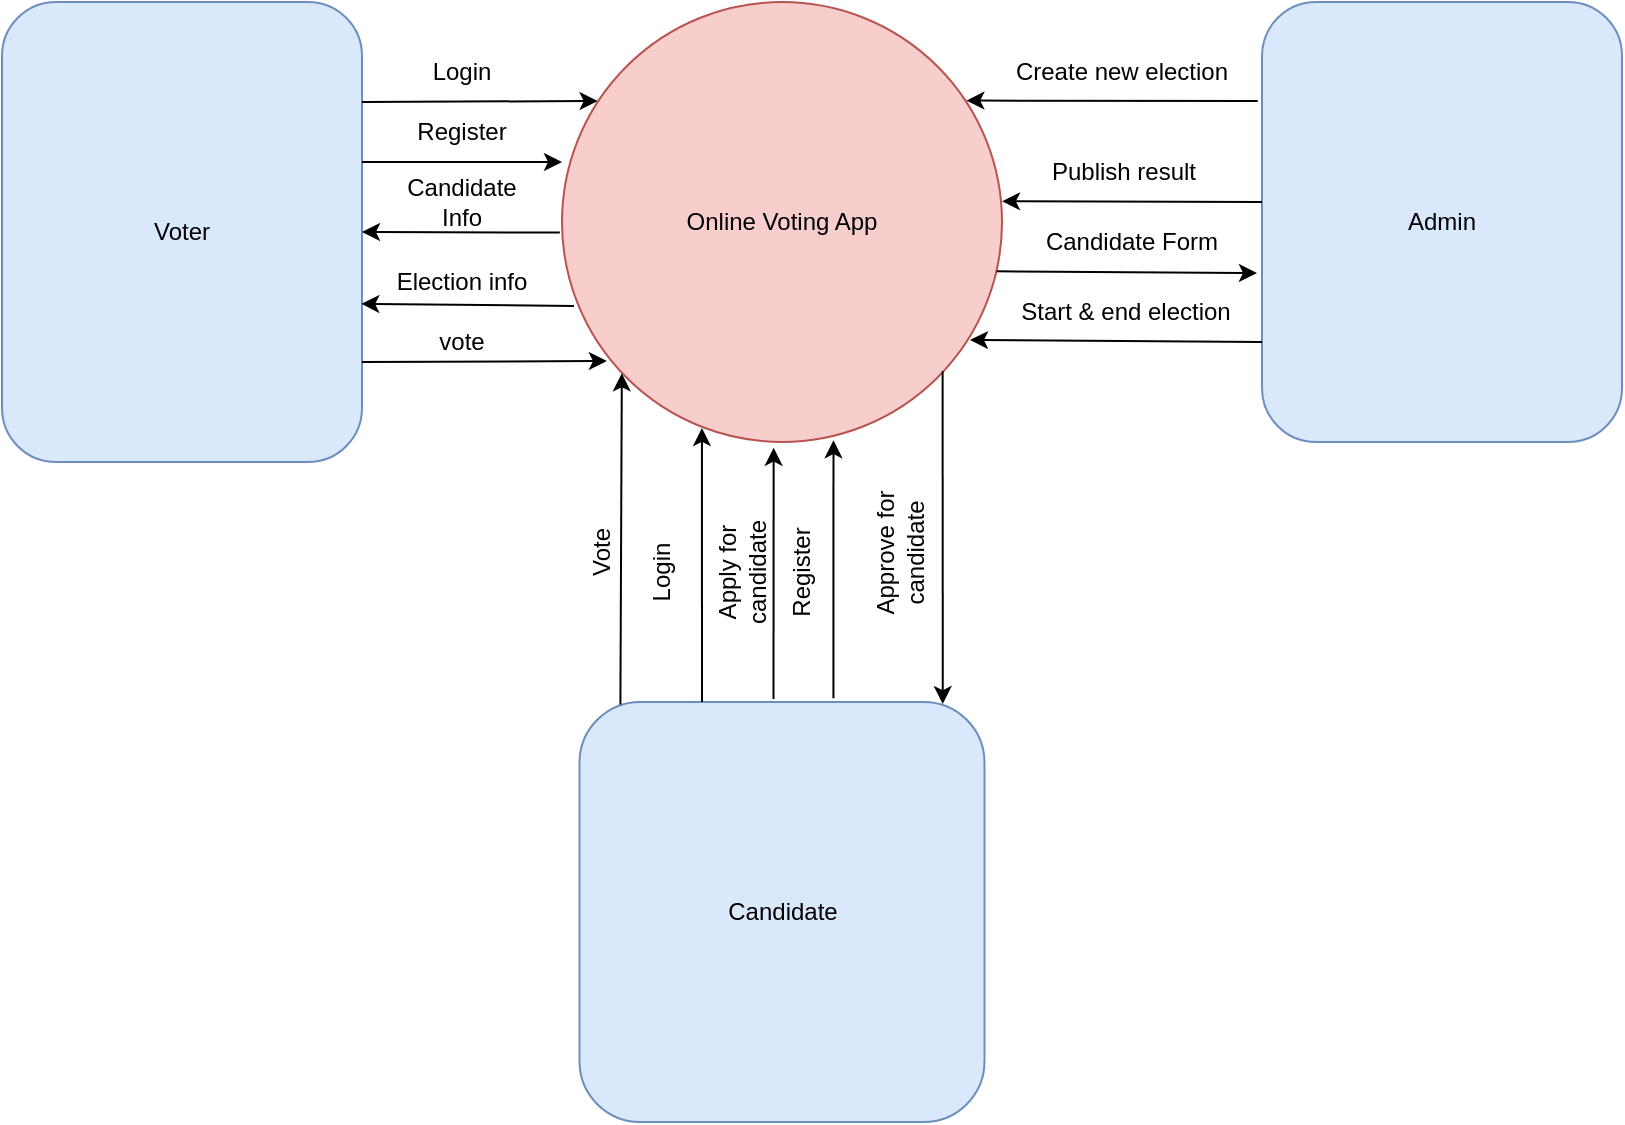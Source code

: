 <mxfile version="20.8.23" type="google"><diagram name="Page-1" id="zC8QnsueTzhgqOCWVGt_"><mxGraphModel grid="1" page="1" gridSize="10" guides="1" tooltips="1" connect="1" arrows="1" fold="1" pageScale="1" pageWidth="850" pageHeight="1100" math="0" shadow="0"><root><mxCell id="0"/><mxCell id="1" parent="0"/><mxCell id="pNZEVuZuRvR7BCAM4fcO-2" value="Online Voting App" style="ellipse;whiteSpace=wrap;html=1;aspect=fixed;fillColor=#f8cecc;strokeColor=#b85450;" vertex="1" parent="1"><mxGeometry x="290" y="450" width="220" height="220" as="geometry"/></mxCell><mxCell id="pNZEVuZuRvR7BCAM4fcO-3" value="Admin" style="rounded=1;whiteSpace=wrap;html=1;fillColor=#dae8fc;strokeColor=#6c8ebf;" vertex="1" parent="1"><mxGeometry x="640" y="450" width="180" height="220" as="geometry"/></mxCell><mxCell id="pNZEVuZuRvR7BCAM4fcO-4" value="Voter" style="rounded=1;whiteSpace=wrap;html=1;fillColor=#dae8fc;strokeColor=#6c8ebf;" vertex="1" parent="1"><mxGeometry x="10" y="450" width="180" height="230" as="geometry"/></mxCell><mxCell id="pNZEVuZuRvR7BCAM4fcO-5" value="Candidate" style="rounded=1;whiteSpace=wrap;html=1;fillColor=#dae8fc;strokeColor=#6c8ebf;" vertex="1" parent="1"><mxGeometry x="298.75" y="800" width="202.5" height="210" as="geometry"/></mxCell><mxCell id="pNZEVuZuRvR7BCAM4fcO-11" value="" style="endArrow=classic;html=1;rounded=0;entryX=0.081;entryY=0.225;entryDx=0;entryDy=0;entryPerimeter=0;" edge="1" parent="1" target="pNZEVuZuRvR7BCAM4fcO-2"><mxGeometry width="50" height="50" relative="1" as="geometry"><mxPoint x="190" y="500" as="sourcePoint"/><mxPoint x="240" y="450" as="targetPoint"/></mxGeometry></mxCell><mxCell id="pNZEVuZuRvR7BCAM4fcO-12" value="Login" style="text;html=1;strokeColor=none;fillColor=none;align=center;verticalAlign=middle;whiteSpace=wrap;rounded=0;" vertex="1" parent="1"><mxGeometry x="210" y="470" width="60" height="30" as="geometry"/></mxCell><mxCell id="pNZEVuZuRvR7BCAM4fcO-13" value="" style="endArrow=classic;html=1;rounded=0;" edge="1" parent="1"><mxGeometry width="50" height="50" relative="1" as="geometry"><mxPoint x="190" y="530" as="sourcePoint"/><mxPoint x="290" y="530" as="targetPoint"/></mxGeometry></mxCell><mxCell id="pNZEVuZuRvR7BCAM4fcO-14" value="Register" style="text;html=1;strokeColor=none;fillColor=none;align=center;verticalAlign=middle;whiteSpace=wrap;rounded=0;" vertex="1" parent="1"><mxGeometry x="210" y="500" width="60" height="30" as="geometry"/></mxCell><mxCell id="pNZEVuZuRvR7BCAM4fcO-15" value="" style="endArrow=classic;html=1;rounded=0;entryX=0.102;entryY=0.816;entryDx=0;entryDy=0;entryPerimeter=0;" edge="1" parent="1" target="pNZEVuZuRvR7BCAM4fcO-2"><mxGeometry width="50" height="50" relative="1" as="geometry"><mxPoint x="190" y="630" as="sourcePoint"/><mxPoint x="308" y="630" as="targetPoint"/></mxGeometry></mxCell><mxCell id="pNZEVuZuRvR7BCAM4fcO-16" value="vote" style="text;html=1;strokeColor=none;fillColor=none;align=center;verticalAlign=middle;whiteSpace=wrap;rounded=0;" vertex="1" parent="1"><mxGeometry x="210" y="610" width="60" height="20" as="geometry"/></mxCell><mxCell id="pNZEVuZuRvR7BCAM4fcO-17" value="" style="endArrow=classic;html=1;rounded=0;entryX=0.318;entryY=0.968;entryDx=0;entryDy=0;exitX=0.5;exitY=0;exitDx=0;exitDy=0;entryPerimeter=0;" edge="1" parent="1" target="pNZEVuZuRvR7BCAM4fcO-2"><mxGeometry width="50" height="50" relative="1" as="geometry"><mxPoint x="360.0" y="800" as="sourcePoint"/><mxPoint x="360.0" y="670" as="targetPoint"/></mxGeometry></mxCell><mxCell id="pNZEVuZuRvR7BCAM4fcO-18" value="Login" style="text;html=1;strokeColor=none;fillColor=none;align=center;verticalAlign=middle;whiteSpace=wrap;rounded=0;rotation=-90;" vertex="1" parent="1"><mxGeometry x="310" y="720" width="60" height="30" as="geometry"/></mxCell><mxCell id="pNZEVuZuRvR7BCAM4fcO-19" value="" style="endArrow=classic;html=1;rounded=0;entryX=0.617;entryY=0.996;entryDx=0;entryDy=0;exitX=0.627;exitY=-0.009;exitDx=0;exitDy=0;exitPerimeter=0;entryPerimeter=0;" edge="1" parent="1" source="pNZEVuZuRvR7BCAM4fcO-5" target="pNZEVuZuRvR7BCAM4fcO-2"><mxGeometry width="50" height="50" relative="1" as="geometry"><mxPoint x="460" y="780" as="sourcePoint"/><mxPoint x="460" y="650" as="targetPoint"/></mxGeometry></mxCell><mxCell id="pNZEVuZuRvR7BCAM4fcO-20" value="Register" style="text;html=1;strokeColor=none;fillColor=none;align=center;verticalAlign=middle;whiteSpace=wrap;rounded=0;rotation=-90;" vertex="1" parent="1"><mxGeometry x="380" y="720" width="60" height="30" as="geometry"/></mxCell><mxCell id="pNZEVuZuRvR7BCAM4fcO-21" value="" style="endArrow=classic;html=1;rounded=0;entryX=0.136;entryY=0.844;entryDx=0;entryDy=0;exitX=0.101;exitY=0.006;exitDx=0;exitDy=0;exitPerimeter=0;entryPerimeter=0;" edge="1" parent="1" source="pNZEVuZuRvR7BCAM4fcO-5" target="pNZEVuZuRvR7BCAM4fcO-2"><mxGeometry width="50" height="50" relative="1" as="geometry"><mxPoint x="321" y="789" as="sourcePoint"/><mxPoint x="320" y="641" as="targetPoint"/></mxGeometry></mxCell><mxCell id="pNZEVuZuRvR7BCAM4fcO-22" value="Vote" style="text;html=1;strokeColor=none;fillColor=none;align=center;verticalAlign=middle;whiteSpace=wrap;rounded=0;rotation=-90;" vertex="1" parent="1"><mxGeometry x="280" y="710" width="60" height="30" as="geometry"/></mxCell><mxCell id="pNZEVuZuRvR7BCAM4fcO-23" value="" style="endArrow=classic;html=1;rounded=0;entryX=0.481;entryY=1.013;entryDx=0;entryDy=0;entryPerimeter=0;exitX=0.479;exitY=-0.007;exitDx=0;exitDy=0;exitPerimeter=0;" edge="1" parent="1" source="pNZEVuZuRvR7BCAM4fcO-5" target="pNZEVuZuRvR7BCAM4fcO-2"><mxGeometry width="50" height="50" relative="1" as="geometry"><mxPoint x="420" y="780" as="sourcePoint"/><mxPoint x="420" y="666.5" as="targetPoint"/></mxGeometry></mxCell><mxCell id="pNZEVuZuRvR7BCAM4fcO-24" value="Apply for candidate" style="text;html=1;strokeColor=none;fillColor=none;align=center;verticalAlign=middle;whiteSpace=wrap;rounded=0;rotation=-90;" vertex="1" parent="1"><mxGeometry x="350" y="720" width="60" height="30" as="geometry"/></mxCell><mxCell id="pNZEVuZuRvR7BCAM4fcO-25" value="" style="endArrow=classic;html=1;rounded=0;exitX=-0.012;exitY=0.225;exitDx=0;exitDy=0;exitPerimeter=0;entryX=0.919;entryY=0.224;entryDx=0;entryDy=0;entryPerimeter=0;" edge="1" parent="1" source="pNZEVuZuRvR7BCAM4fcO-3" target="pNZEVuZuRvR7BCAM4fcO-2"><mxGeometry width="50" height="50" relative="1" as="geometry"><mxPoint x="600" y="520" as="sourcePoint"/><mxPoint x="650" y="470" as="targetPoint"/></mxGeometry></mxCell><mxCell id="pNZEVuZuRvR7BCAM4fcO-26" value="Create new election" style="text;html=1;strokeColor=none;fillColor=none;align=center;verticalAlign=middle;whiteSpace=wrap;rounded=0;" vertex="1" parent="1"><mxGeometry x="510" y="470" width="120" height="30" as="geometry"/></mxCell><mxCell id="pNZEVuZuRvR7BCAM4fcO-27" value="" style="endArrow=classic;html=1;rounded=0;exitX=-0.012;exitY=0.225;exitDx=0;exitDy=0;exitPerimeter=0;entryX=0.919;entryY=0.224;entryDx=0;entryDy=0;entryPerimeter=0;" edge="1" parent="1"><mxGeometry width="50" height="50" relative="1" as="geometry"><mxPoint x="640" y="620" as="sourcePoint"/><mxPoint x="494" y="619" as="targetPoint"/></mxGeometry></mxCell><mxCell id="pNZEVuZuRvR7BCAM4fcO-28" value="Start &amp;amp; end election" style="text;html=1;strokeColor=none;fillColor=none;align=center;verticalAlign=middle;whiteSpace=wrap;rounded=0;" vertex="1" parent="1"><mxGeometry x="512" y="590" width="120" height="30" as="geometry"/></mxCell><mxCell id="pNZEVuZuRvR7BCAM4fcO-29" value="" style="endArrow=classic;html=1;rounded=0;exitX=-0.012;exitY=0.225;exitDx=0;exitDy=0;exitPerimeter=0;entryX=1;entryY=0.453;entryDx=0;entryDy=0;entryPerimeter=0;" edge="1" parent="1" target="pNZEVuZuRvR7BCAM4fcO-2"><mxGeometry width="50" height="50" relative="1" as="geometry"><mxPoint x="640" y="550" as="sourcePoint"/><mxPoint x="494" y="549" as="targetPoint"/></mxGeometry></mxCell><mxCell id="pNZEVuZuRvR7BCAM4fcO-30" value="Publish result" style="text;html=1;strokeColor=none;fillColor=none;align=center;verticalAlign=middle;whiteSpace=wrap;rounded=0;" vertex="1" parent="1"><mxGeometry x="512" y="520" width="118" height="30" as="geometry"/></mxCell><mxCell id="pNZEVuZuRvR7BCAM4fcO-31" value="" style="endArrow=classic;html=1;rounded=0;entryX=0.897;entryY=0.005;entryDx=0;entryDy=0;exitX=0.865;exitY=0.839;exitDx=0;exitDy=0;exitPerimeter=0;entryPerimeter=0;" edge="1" parent="1" source="pNZEVuZuRvR7BCAM4fcO-2" target="pNZEVuZuRvR7BCAM4fcO-5"><mxGeometry width="50" height="50" relative="1" as="geometry"><mxPoint x="390" y="750" as="sourcePoint"/><mxPoint x="440" y="700" as="targetPoint"/></mxGeometry></mxCell><mxCell id="pNZEVuZuRvR7BCAM4fcO-32" value="Approve for candidate" style="text;html=1;strokeColor=none;fillColor=none;align=center;verticalAlign=middle;whiteSpace=wrap;rounded=0;rotation=-90;" vertex="1" parent="1"><mxGeometry x="416.25" y="710" width="85" height="30" as="geometry"/></mxCell><mxCell id="pNZEVuZuRvR7BCAM4fcO-33" value="" style="endArrow=classic;html=1;rounded=0;exitX=-0.005;exitY=0.524;exitDx=0;exitDy=0;exitPerimeter=0;entryX=1;entryY=0.5;entryDx=0;entryDy=0;" edge="1" parent="1" source="pNZEVuZuRvR7BCAM4fcO-2" target="pNZEVuZuRvR7BCAM4fcO-4"><mxGeometry width="50" height="50" relative="1" as="geometry"><mxPoint x="230" y="580" as="sourcePoint"/><mxPoint x="280" y="530" as="targetPoint"/></mxGeometry></mxCell><mxCell id="pNZEVuZuRvR7BCAM4fcO-35" value="Candidate Info" style="text;html=1;strokeColor=none;fillColor=none;align=center;verticalAlign=middle;whiteSpace=wrap;rounded=0;" vertex="1" parent="1"><mxGeometry x="200" y="540" width="80" height="20" as="geometry"/></mxCell><mxCell id="pNZEVuZuRvR7BCAM4fcO-36" value="" style="endArrow=classic;html=1;rounded=0;exitX=0.027;exitY=0.691;exitDx=0;exitDy=0;exitPerimeter=0;entryX=0.998;entryY=0.656;entryDx=0;entryDy=0;entryPerimeter=0;" edge="1" parent="1" source="pNZEVuZuRvR7BCAM4fcO-2" target="pNZEVuZuRvR7BCAM4fcO-4"><mxGeometry width="50" height="50" relative="1" as="geometry"><mxPoint x="220" y="600" as="sourcePoint"/><mxPoint x="190" y="610" as="targetPoint"/></mxGeometry></mxCell><mxCell id="pNZEVuZuRvR7BCAM4fcO-38" value="Election info" style="text;html=1;strokeColor=none;fillColor=none;align=center;verticalAlign=middle;whiteSpace=wrap;rounded=0;" vertex="1" parent="1"><mxGeometry x="200" y="580" width="80" height="20" as="geometry"/></mxCell><mxCell id="pNZEVuZuRvR7BCAM4fcO-39" value="" style="endArrow=classic;html=1;rounded=0;exitX=0.988;exitY=0.612;exitDx=0;exitDy=0;exitPerimeter=0;entryX=-0.014;entryY=0.616;entryDx=0;entryDy=0;entryPerimeter=0;" edge="1" parent="1" source="pNZEVuZuRvR7BCAM4fcO-2" target="pNZEVuZuRvR7BCAM4fcO-3"><mxGeometry width="50" height="50" relative="1" as="geometry"><mxPoint x="500" y="550" as="sourcePoint"/><mxPoint x="550" y="500" as="targetPoint"/></mxGeometry></mxCell><mxCell id="pNZEVuZuRvR7BCAM4fcO-40" value="Candidate Form" style="text;html=1;strokeColor=none;fillColor=none;align=center;verticalAlign=middle;whiteSpace=wrap;rounded=0;" vertex="1" parent="1"><mxGeometry x="510" y="560" width="130" height="20" as="geometry"/></mxCell></root></mxGraphModel></diagram></mxfile>